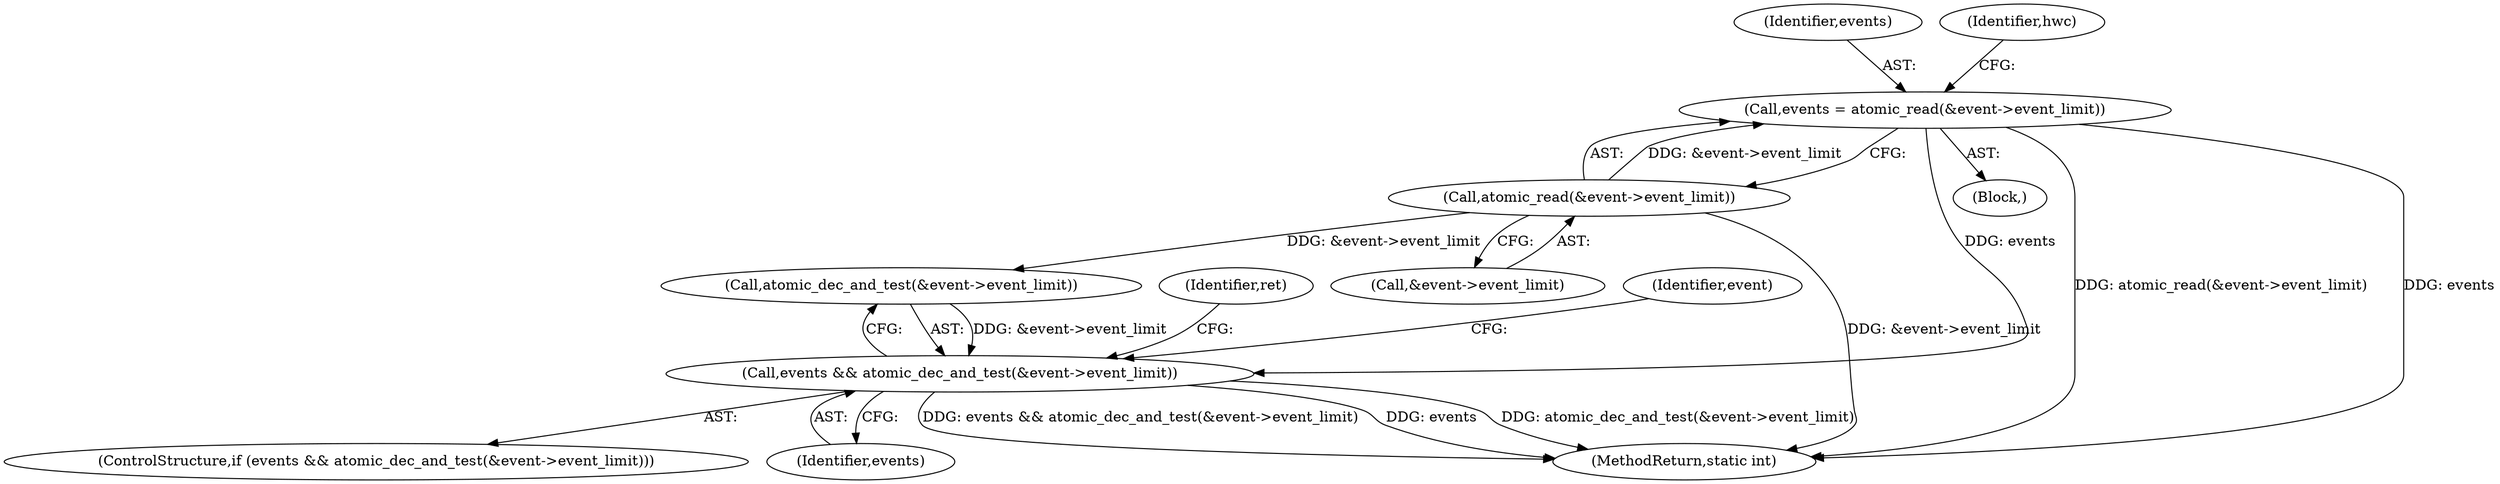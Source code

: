 digraph "0_linux_a8b0ca17b80e92faab46ee7179ba9e99ccb61233_53@API" {
"1000110" [label="(Call,events = atomic_read(&event->event_limit))"];
"1000112" [label="(Call,atomic_read(&event->event_limit))"];
"1000208" [label="(Call,events && atomic_dec_and_test(&event->event_limit))"];
"1000108" [label="(Block,)"];
"1000208" [label="(Call,events && atomic_dec_and_test(&event->event_limit))"];
"1000110" [label="(Call,events = atomic_read(&event->event_limit))"];
"1000209" [label="(Identifier,events)"];
"1000112" [label="(Call,atomic_read(&event->event_limit))"];
"1000111" [label="(Identifier,events)"];
"1000119" [label="(Identifier,hwc)"];
"1000282" [label="(MethodReturn,static int)"];
"1000113" [label="(Call,&event->event_limit)"];
"1000207" [label="(ControlStructure,if (events && atomic_dec_and_test(&event->event_limit)))"];
"1000217" [label="(Identifier,ret)"];
"1000210" [label="(Call,atomic_dec_and_test(&event->event_limit))"];
"1000242" [label="(Identifier,event)"];
"1000110" -> "1000108"  [label="AST: "];
"1000110" -> "1000112"  [label="CFG: "];
"1000111" -> "1000110"  [label="AST: "];
"1000112" -> "1000110"  [label="AST: "];
"1000119" -> "1000110"  [label="CFG: "];
"1000110" -> "1000282"  [label="DDG: atomic_read(&event->event_limit)"];
"1000110" -> "1000282"  [label="DDG: events"];
"1000112" -> "1000110"  [label="DDG: &event->event_limit"];
"1000110" -> "1000208"  [label="DDG: events"];
"1000112" -> "1000113"  [label="CFG: "];
"1000113" -> "1000112"  [label="AST: "];
"1000112" -> "1000282"  [label="DDG: &event->event_limit"];
"1000112" -> "1000210"  [label="DDG: &event->event_limit"];
"1000208" -> "1000207"  [label="AST: "];
"1000208" -> "1000209"  [label="CFG: "];
"1000208" -> "1000210"  [label="CFG: "];
"1000209" -> "1000208"  [label="AST: "];
"1000210" -> "1000208"  [label="AST: "];
"1000217" -> "1000208"  [label="CFG: "];
"1000242" -> "1000208"  [label="CFG: "];
"1000208" -> "1000282"  [label="DDG: events"];
"1000208" -> "1000282"  [label="DDG: atomic_dec_and_test(&event->event_limit)"];
"1000208" -> "1000282"  [label="DDG: events && atomic_dec_and_test(&event->event_limit)"];
"1000210" -> "1000208"  [label="DDG: &event->event_limit"];
}
